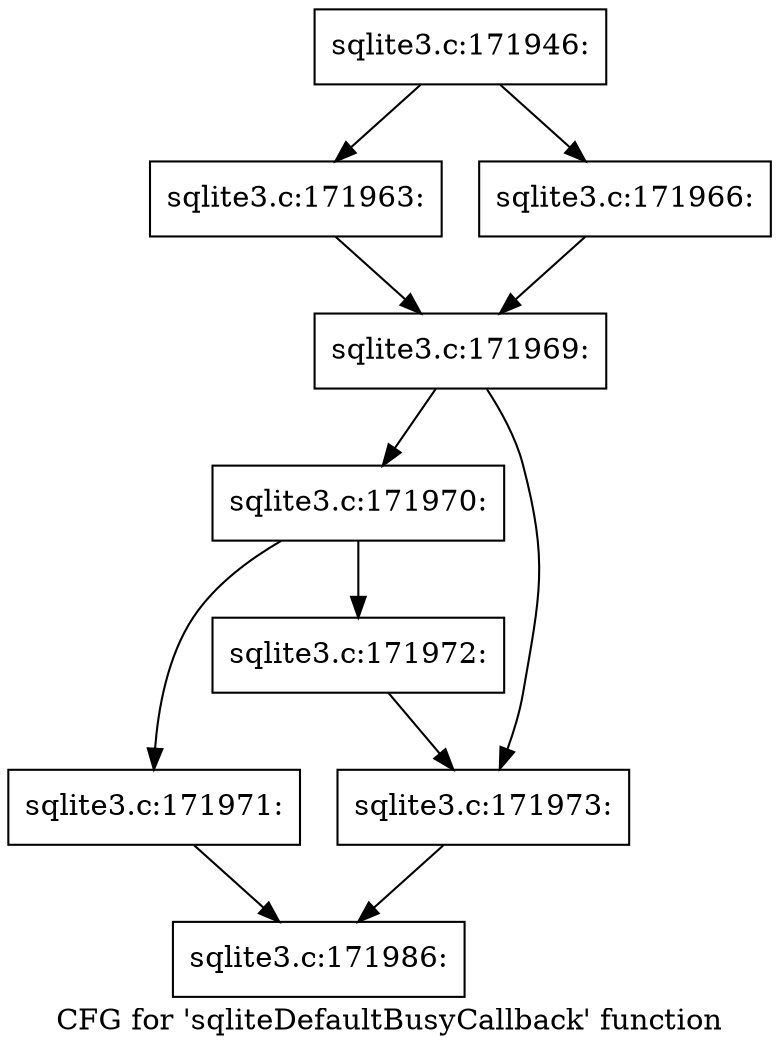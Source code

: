 digraph "CFG for 'sqliteDefaultBusyCallback' function" {
	label="CFG for 'sqliteDefaultBusyCallback' function";

	Node0x55c0fa9cb610 [shape=record,label="{sqlite3.c:171946:}"];
	Node0x55c0fa9cb610 -> Node0x55c0fa9d5180;
	Node0x55c0fa9cb610 -> Node0x55c0fa9d5220;
	Node0x55c0fa9d5180 [shape=record,label="{sqlite3.c:171963:}"];
	Node0x55c0fa9d5180 -> Node0x55c0fa9d51d0;
	Node0x55c0fa9d5220 [shape=record,label="{sqlite3.c:171966:}"];
	Node0x55c0fa9d5220 -> Node0x55c0fa9d51d0;
	Node0x55c0fa9d51d0 [shape=record,label="{sqlite3.c:171969:}"];
	Node0x55c0fa9d51d0 -> Node0x55c0fa9d6a50;
	Node0x55c0fa9d51d0 -> Node0x55c0fa9d6aa0;
	Node0x55c0fa9d6a50 [shape=record,label="{sqlite3.c:171970:}"];
	Node0x55c0fa9d6a50 -> Node0x55c0fa9d7300;
	Node0x55c0fa9d6a50 -> Node0x55c0fa9d7350;
	Node0x55c0fa9d7300 [shape=record,label="{sqlite3.c:171971:}"];
	Node0x55c0fa9d7300 -> Node0x55c0fa9cd6a0;
	Node0x55c0fa9d7350 [shape=record,label="{sqlite3.c:171972:}"];
	Node0x55c0fa9d7350 -> Node0x55c0fa9d6aa0;
	Node0x55c0fa9d6aa0 [shape=record,label="{sqlite3.c:171973:}"];
	Node0x55c0fa9d6aa0 -> Node0x55c0fa9cd6a0;
	Node0x55c0fa9cd6a0 [shape=record,label="{sqlite3.c:171986:}"];
}
